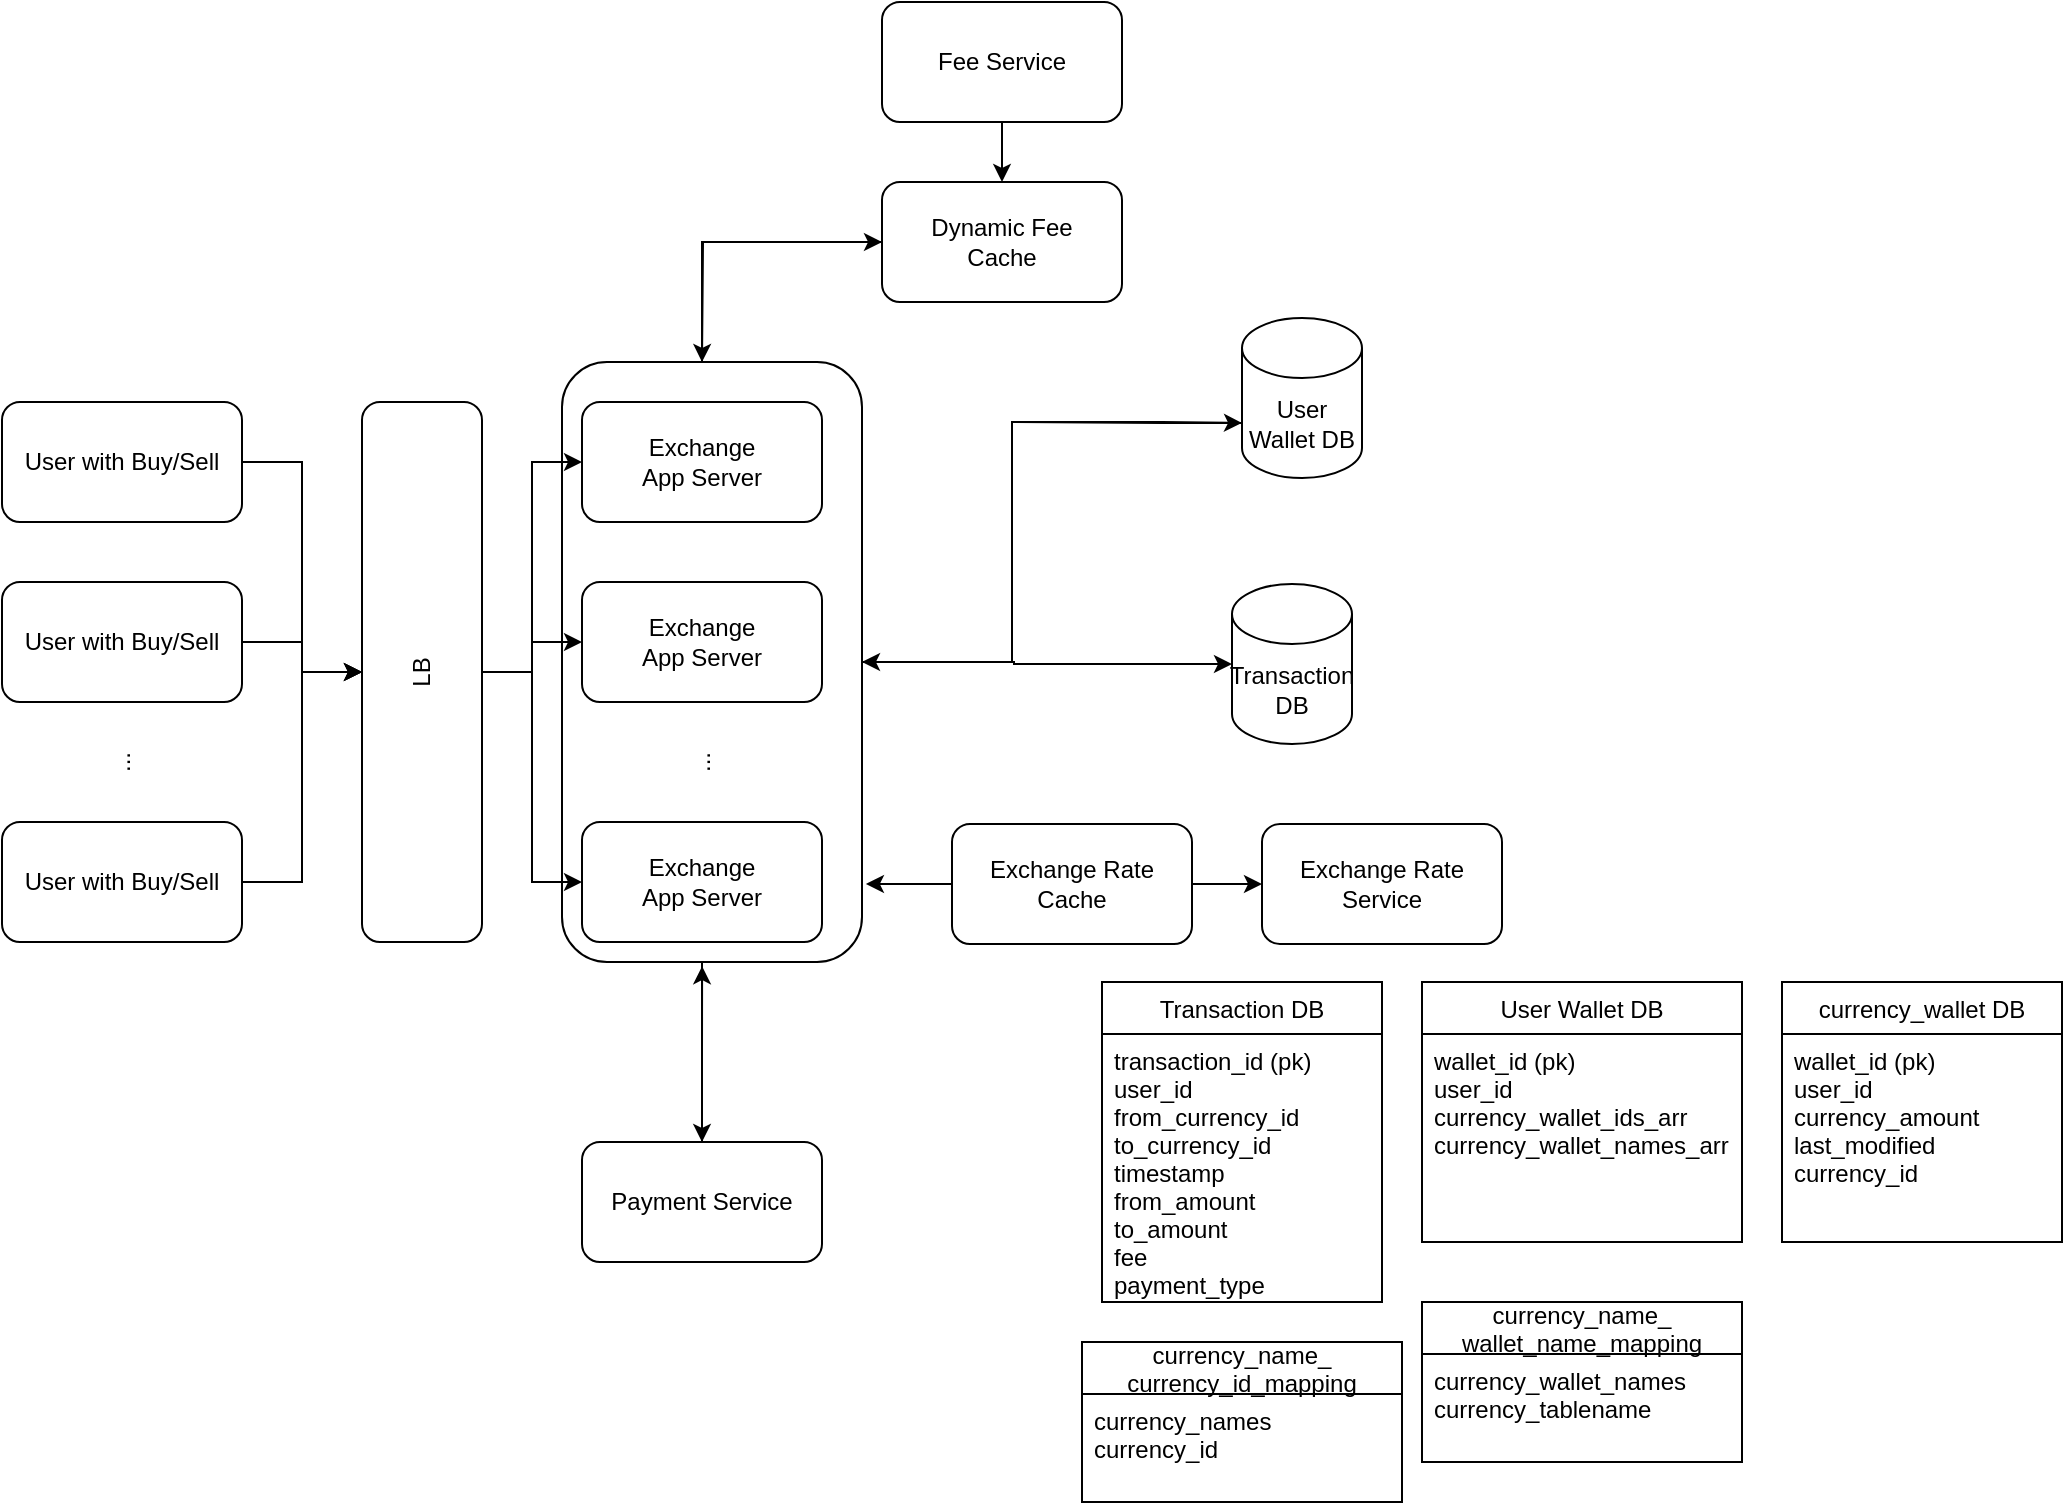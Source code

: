<mxfile version="14.8.5" type="github">
  <diagram id="xpwXJV_NrRu8wcvEEFKE" name="Page-1">
    <mxGraphModel dx="868" dy="1550" grid="1" gridSize="10" guides="1" tooltips="1" connect="1" arrows="1" fold="1" page="1" pageScale="1" pageWidth="850" pageHeight="1100" math="0" shadow="0">
      <root>
        <mxCell id="0" />
        <mxCell id="1" parent="0" />
        <mxCell id="jyq4KqrySVWzgWhNvjoU-31" style="edgeStyle=orthogonalEdgeStyle;rounded=0;orthogonalLoop=1;jettySize=auto;html=1;entryX=0;entryY=0.5;entryDx=0;entryDy=0;" edge="1" parent="1" source="jyq4KqrySVWzgWhNvjoU-30" target="jyq4KqrySVWzgWhNvjoU-29">
          <mxGeometry relative="1" as="geometry">
            <Array as="points">
              <mxPoint x="510" y="80" />
            </Array>
          </mxGeometry>
        </mxCell>
        <mxCell id="jyq4KqrySVWzgWhNvjoU-35" style="edgeStyle=orthogonalEdgeStyle;rounded=0;orthogonalLoop=1;jettySize=auto;html=1;entryX=0;entryY=0;entryDx=0;entryDy=52.5;entryPerimeter=0;" edge="1" parent="1" source="jyq4KqrySVWzgWhNvjoU-30" target="jyq4KqrySVWzgWhNvjoU-28">
          <mxGeometry relative="1" as="geometry">
            <Array as="points">
              <mxPoint x="665" y="290" />
              <mxPoint x="665" y="170" />
              <mxPoint x="740" y="170" />
            </Array>
          </mxGeometry>
        </mxCell>
        <mxCell id="jyq4KqrySVWzgWhNvjoU-47" style="edgeStyle=orthogonalEdgeStyle;rounded=0;orthogonalLoop=1;jettySize=auto;html=1;" edge="1" parent="1" source="jyq4KqrySVWzgWhNvjoU-30" target="jyq4KqrySVWzgWhNvjoU-45">
          <mxGeometry relative="1" as="geometry">
            <Array as="points">
              <mxPoint x="510" y="460" />
              <mxPoint x="510" y="460" />
            </Array>
          </mxGeometry>
        </mxCell>
        <mxCell id="jyq4KqrySVWzgWhNvjoU-30" value="" style="rounded=1;whiteSpace=wrap;html=1;" vertex="1" parent="1">
          <mxGeometry x="440" y="140" width="150" height="300" as="geometry" />
        </mxCell>
        <mxCell id="jyq4KqrySVWzgWhNvjoU-13" value="" style="edgeStyle=orthogonalEdgeStyle;rounded=0;orthogonalLoop=1;jettySize=auto;html=1;" edge="1" parent="1" source="jyq4KqrySVWzgWhNvjoU-14" target="jyq4KqrySVWzgWhNvjoU-23">
          <mxGeometry relative="1" as="geometry" />
        </mxCell>
        <mxCell id="jyq4KqrySVWzgWhNvjoU-14" value="User with Buy/Sell" style="rounded=1;whiteSpace=wrap;html=1;" vertex="1" parent="1">
          <mxGeometry x="160" y="160" width="120" height="60" as="geometry" />
        </mxCell>
        <mxCell id="jyq4KqrySVWzgWhNvjoU-15" style="edgeStyle=orthogonalEdgeStyle;rounded=0;orthogonalLoop=1;jettySize=auto;html=1;entryX=0.5;entryY=0;entryDx=0;entryDy=0;" edge="1" parent="1" source="jyq4KqrySVWzgWhNvjoU-16" target="jyq4KqrySVWzgWhNvjoU-23">
          <mxGeometry relative="1" as="geometry" />
        </mxCell>
        <mxCell id="jyq4KqrySVWzgWhNvjoU-16" value="User with Buy/Sell" style="rounded=1;whiteSpace=wrap;html=1;" vertex="1" parent="1">
          <mxGeometry x="160" y="250" width="120" height="60" as="geometry" />
        </mxCell>
        <mxCell id="jyq4KqrySVWzgWhNvjoU-17" style="edgeStyle=orthogonalEdgeStyle;rounded=0;orthogonalLoop=1;jettySize=auto;html=1;entryX=0.5;entryY=0;entryDx=0;entryDy=0;" edge="1" parent="1" source="jyq4KqrySVWzgWhNvjoU-18" target="jyq4KqrySVWzgWhNvjoU-23">
          <mxGeometry relative="1" as="geometry" />
        </mxCell>
        <mxCell id="jyq4KqrySVWzgWhNvjoU-18" value="User with Buy/Sell" style="rounded=1;whiteSpace=wrap;html=1;" vertex="1" parent="1">
          <mxGeometry x="160" y="370" width="120" height="60" as="geometry" />
        </mxCell>
        <mxCell id="jyq4KqrySVWzgWhNvjoU-19" value="..." style="text;html=1;strokeColor=none;fillColor=none;align=center;verticalAlign=middle;whiteSpace=wrap;rounded=0;rotation=-90;" vertex="1" parent="1">
          <mxGeometry x="200" y="330" width="40" height="20" as="geometry" />
        </mxCell>
        <mxCell id="jyq4KqrySVWzgWhNvjoU-20" style="edgeStyle=orthogonalEdgeStyle;rounded=0;orthogonalLoop=1;jettySize=auto;html=1;entryX=0;entryY=0.5;entryDx=0;entryDy=0;" edge="1" parent="1" source="jyq4KqrySVWzgWhNvjoU-23" target="jyq4KqrySVWzgWhNvjoU-24">
          <mxGeometry relative="1" as="geometry" />
        </mxCell>
        <mxCell id="jyq4KqrySVWzgWhNvjoU-21" style="edgeStyle=orthogonalEdgeStyle;rounded=0;orthogonalLoop=1;jettySize=auto;html=1;entryX=0;entryY=0.5;entryDx=0;entryDy=0;" edge="1" parent="1" source="jyq4KqrySVWzgWhNvjoU-23" target="jyq4KqrySVWzgWhNvjoU-25">
          <mxGeometry relative="1" as="geometry" />
        </mxCell>
        <mxCell id="jyq4KqrySVWzgWhNvjoU-22" style="edgeStyle=orthogonalEdgeStyle;rounded=0;orthogonalLoop=1;jettySize=auto;html=1;entryX=0;entryY=0.5;entryDx=0;entryDy=0;" edge="1" parent="1" source="jyq4KqrySVWzgWhNvjoU-23" target="jyq4KqrySVWzgWhNvjoU-26">
          <mxGeometry relative="1" as="geometry" />
        </mxCell>
        <mxCell id="jyq4KqrySVWzgWhNvjoU-23" value="LB" style="rounded=1;whiteSpace=wrap;html=1;rotation=-90;" vertex="1" parent="1">
          <mxGeometry x="235" y="265" width="270" height="60" as="geometry" />
        </mxCell>
        <mxCell id="jyq4KqrySVWzgWhNvjoU-24" value="Exchange &lt;br&gt;App Server" style="rounded=1;whiteSpace=wrap;html=1;" vertex="1" parent="1">
          <mxGeometry x="450" y="160" width="120" height="60" as="geometry" />
        </mxCell>
        <mxCell id="jyq4KqrySVWzgWhNvjoU-42" style="edgeStyle=orthogonalEdgeStyle;rounded=0;orthogonalLoop=1;jettySize=auto;html=1;entryX=0;entryY=0.5;entryDx=0;entryDy=0;entryPerimeter=0;exitX=1;exitY=0.5;exitDx=0;exitDy=0;" edge="1" parent="1" source="jyq4KqrySVWzgWhNvjoU-30" target="jyq4KqrySVWzgWhNvjoU-41">
          <mxGeometry relative="1" as="geometry">
            <Array as="points">
              <mxPoint x="666" y="290" />
              <mxPoint x="666" y="291" />
              <mxPoint x="761" y="291" />
            </Array>
          </mxGeometry>
        </mxCell>
        <mxCell id="jyq4KqrySVWzgWhNvjoU-25" value="Exchange&lt;br&gt;App Server" style="rounded=1;whiteSpace=wrap;html=1;" vertex="1" parent="1">
          <mxGeometry x="450" y="250" width="120" height="60" as="geometry" />
        </mxCell>
        <mxCell id="jyq4KqrySVWzgWhNvjoU-26" value="Exchange&lt;br&gt;App Server" style="rounded=1;whiteSpace=wrap;html=1;" vertex="1" parent="1">
          <mxGeometry x="450" y="370" width="120" height="60" as="geometry" />
        </mxCell>
        <mxCell id="jyq4KqrySVWzgWhNvjoU-27" value="..." style="text;html=1;strokeColor=none;fillColor=none;align=center;verticalAlign=middle;whiteSpace=wrap;rounded=0;rotation=-90;" vertex="1" parent="1">
          <mxGeometry x="490" y="330" width="40" height="20" as="geometry" />
        </mxCell>
        <mxCell id="jyq4KqrySVWzgWhNvjoU-36" style="edgeStyle=orthogonalEdgeStyle;rounded=0;orthogonalLoop=1;jettySize=auto;html=1;entryX=1;entryY=0.5;entryDx=0;entryDy=0;exitX=0;exitY=0;exitDx=0;exitDy=52.5;exitPerimeter=0;" edge="1" parent="1" source="jyq4KqrySVWzgWhNvjoU-28" target="jyq4KqrySVWzgWhNvjoU-30">
          <mxGeometry relative="1" as="geometry">
            <Array as="points">
              <mxPoint x="740" y="170" />
              <mxPoint x="665" y="170" />
              <mxPoint x="665" y="290" />
            </Array>
          </mxGeometry>
        </mxCell>
        <mxCell id="jyq4KqrySVWzgWhNvjoU-28" value="User Wallet DB" style="shape=cylinder3;whiteSpace=wrap;html=1;boundedLbl=1;backgroundOutline=1;size=15;" vertex="1" parent="1">
          <mxGeometry x="780" y="118" width="60" height="80" as="geometry" />
        </mxCell>
        <mxCell id="jyq4KqrySVWzgWhNvjoU-32" style="edgeStyle=orthogonalEdgeStyle;rounded=0;orthogonalLoop=1;jettySize=auto;html=1;" edge="1" parent="1" source="jyq4KqrySVWzgWhNvjoU-29">
          <mxGeometry relative="1" as="geometry">
            <mxPoint x="510" y="140" as="targetPoint" />
          </mxGeometry>
        </mxCell>
        <mxCell id="jyq4KqrySVWzgWhNvjoU-29" value="Dynamic Fee &lt;br&gt;Cache" style="rounded=1;whiteSpace=wrap;html=1;" vertex="1" parent="1">
          <mxGeometry x="600" y="50" width="120" height="60" as="geometry" />
        </mxCell>
        <mxCell id="jyq4KqrySVWzgWhNvjoU-34" value="" style="edgeStyle=orthogonalEdgeStyle;rounded=0;orthogonalLoop=1;jettySize=auto;html=1;" edge="1" parent="1" source="jyq4KqrySVWzgWhNvjoU-33" target="jyq4KqrySVWzgWhNvjoU-29">
          <mxGeometry relative="1" as="geometry" />
        </mxCell>
        <mxCell id="jyq4KqrySVWzgWhNvjoU-33" value="Fee Service" style="rounded=1;whiteSpace=wrap;html=1;" vertex="1" parent="1">
          <mxGeometry x="600" y="-40" width="120" height="60" as="geometry" />
        </mxCell>
        <mxCell id="jyq4KqrySVWzgWhNvjoU-37" value="User Wallet DB" style="swimlane;fontStyle=0;childLayout=stackLayout;horizontal=1;startSize=26;horizontalStack=0;resizeParent=1;resizeParentMax=0;resizeLast=0;collapsible=1;marginBottom=0;" vertex="1" parent="1">
          <mxGeometry x="870" y="450" width="160" height="130" as="geometry" />
        </mxCell>
        <mxCell id="jyq4KqrySVWzgWhNvjoU-38" value="wallet_id (pk)&#xa;user_id&#xa;currency_wallet_ids_arr&#xa;currency_wallet_names_arr&#xa;" style="text;strokeColor=none;fillColor=none;align=left;verticalAlign=top;spacingLeft=4;spacingRight=4;overflow=hidden;rotatable=0;points=[[0,0.5],[1,0.5]];portConstraint=eastwest;" vertex="1" parent="jyq4KqrySVWzgWhNvjoU-37">
          <mxGeometry y="26" width="160" height="104" as="geometry" />
        </mxCell>
        <mxCell id="jyq4KqrySVWzgWhNvjoU-41" value="Transaction DB" style="shape=cylinder3;whiteSpace=wrap;html=1;boundedLbl=1;backgroundOutline=1;size=15;" vertex="1" parent="1">
          <mxGeometry x="775" y="251" width="60" height="80" as="geometry" />
        </mxCell>
        <mxCell id="jyq4KqrySVWzgWhNvjoU-43" value="Transaction DB" style="swimlane;fontStyle=0;childLayout=stackLayout;horizontal=1;startSize=26;horizontalStack=0;resizeParent=1;resizeParentMax=0;resizeLast=0;collapsible=1;marginBottom=0;" vertex="1" parent="1">
          <mxGeometry x="710" y="450" width="140" height="160" as="geometry" />
        </mxCell>
        <mxCell id="jyq4KqrySVWzgWhNvjoU-44" value="transaction_id (pk)&#xa;user_id&#xa;from_currency_id&#xa;to_currency_id      &#xa;timestamp&#xa;from_amount&#xa;to_amount&#xa;fee&#xa;payment_type&#xa;&#xa;" style="text;strokeColor=none;fillColor=none;align=left;verticalAlign=top;spacingLeft=4;spacingRight=4;overflow=hidden;rotatable=0;points=[[0,0.5],[1,0.5]];portConstraint=eastwest;" vertex="1" parent="jyq4KqrySVWzgWhNvjoU-43">
          <mxGeometry y="26" width="140" height="134" as="geometry" />
        </mxCell>
        <mxCell id="jyq4KqrySVWzgWhNvjoU-46" style="edgeStyle=orthogonalEdgeStyle;rounded=0;orthogonalLoop=1;jettySize=auto;html=1;entryX=0.467;entryY=1.007;entryDx=0;entryDy=0;entryPerimeter=0;" edge="1" parent="1" source="jyq4KqrySVWzgWhNvjoU-45" target="jyq4KqrySVWzgWhNvjoU-30">
          <mxGeometry relative="1" as="geometry" />
        </mxCell>
        <mxCell id="jyq4KqrySVWzgWhNvjoU-45" value="Payment Service" style="rounded=1;whiteSpace=wrap;html=1;" vertex="1" parent="1">
          <mxGeometry x="450" y="530" width="120" height="60" as="geometry" />
        </mxCell>
        <mxCell id="jyq4KqrySVWzgWhNvjoU-48" value="currency_wallet DB" style="swimlane;fontStyle=0;childLayout=stackLayout;horizontal=1;startSize=26;horizontalStack=0;resizeParent=1;resizeParentMax=0;resizeLast=0;collapsible=1;marginBottom=0;" vertex="1" parent="1">
          <mxGeometry x="1050" y="450" width="140" height="130" as="geometry" />
        </mxCell>
        <mxCell id="jyq4KqrySVWzgWhNvjoU-49" value="wallet_id (pk)&#xa;user_id&#xa;currency_amount&#xa;last_modified&#xa;currency_id" style="text;strokeColor=none;fillColor=none;align=left;verticalAlign=top;spacingLeft=4;spacingRight=4;overflow=hidden;rotatable=0;points=[[0,0.5],[1,0.5]];portConstraint=eastwest;" vertex="1" parent="jyq4KqrySVWzgWhNvjoU-48">
          <mxGeometry y="26" width="140" height="104" as="geometry" />
        </mxCell>
        <mxCell id="jyq4KqrySVWzgWhNvjoU-50" value="currency_name_&#xa;wallet_name_mapping" style="swimlane;fontStyle=0;childLayout=stackLayout;horizontal=1;startSize=26;horizontalStack=0;resizeParent=1;resizeParentMax=0;resizeLast=0;collapsible=1;marginBottom=0;" vertex="1" parent="1">
          <mxGeometry x="870" y="610" width="160" height="80" as="geometry" />
        </mxCell>
        <mxCell id="jyq4KqrySVWzgWhNvjoU-51" value="currency_wallet_names&#xa;currency_tablename&#xa;" style="text;strokeColor=none;fillColor=none;align=left;verticalAlign=top;spacingLeft=4;spacingRight=4;overflow=hidden;rotatable=0;points=[[0,0.5],[1,0.5]];portConstraint=eastwest;" vertex="1" parent="jyq4KqrySVWzgWhNvjoU-50">
          <mxGeometry y="26" width="160" height="54" as="geometry" />
        </mxCell>
        <mxCell id="jyq4KqrySVWzgWhNvjoU-52" value="currency_name_&#xa;currency_id_mapping" style="swimlane;fontStyle=0;childLayout=stackLayout;horizontal=1;startSize=26;horizontalStack=0;resizeParent=1;resizeParentMax=0;resizeLast=0;collapsible=1;marginBottom=0;" vertex="1" parent="1">
          <mxGeometry x="700" y="630" width="160" height="80" as="geometry" />
        </mxCell>
        <mxCell id="jyq4KqrySVWzgWhNvjoU-53" value="currency_names&#xa;currency_id" style="text;strokeColor=none;fillColor=none;align=left;verticalAlign=top;spacingLeft=4;spacingRight=4;overflow=hidden;rotatable=0;points=[[0,0.5],[1,0.5]];portConstraint=eastwest;" vertex="1" parent="jyq4KqrySVWzgWhNvjoU-52">
          <mxGeometry y="26" width="160" height="54" as="geometry" />
        </mxCell>
        <mxCell id="jyq4KqrySVWzgWhNvjoU-54" value="Exchange Rate Service" style="rounded=1;whiteSpace=wrap;html=1;" vertex="1" parent="1">
          <mxGeometry x="790" y="371" width="120" height="60" as="geometry" />
        </mxCell>
        <mxCell id="jyq4KqrySVWzgWhNvjoU-56" value="" style="edgeStyle=orthogonalEdgeStyle;rounded=0;orthogonalLoop=1;jettySize=auto;html=1;" edge="1" parent="1" source="jyq4KqrySVWzgWhNvjoU-55" target="jyq4KqrySVWzgWhNvjoU-54">
          <mxGeometry relative="1" as="geometry" />
        </mxCell>
        <mxCell id="jyq4KqrySVWzgWhNvjoU-59" style="edgeStyle=orthogonalEdgeStyle;rounded=0;orthogonalLoop=1;jettySize=auto;html=1;entryX=1.013;entryY=0.87;entryDx=0;entryDy=0;entryPerimeter=0;" edge="1" parent="1" source="jyq4KqrySVWzgWhNvjoU-55" target="jyq4KqrySVWzgWhNvjoU-30">
          <mxGeometry relative="1" as="geometry" />
        </mxCell>
        <mxCell id="jyq4KqrySVWzgWhNvjoU-55" value="Exchange Rate&lt;br&gt;Cache" style="rounded=1;whiteSpace=wrap;html=1;" vertex="1" parent="1">
          <mxGeometry x="635" y="371" width="120" height="60" as="geometry" />
        </mxCell>
      </root>
    </mxGraphModel>
  </diagram>
</mxfile>
